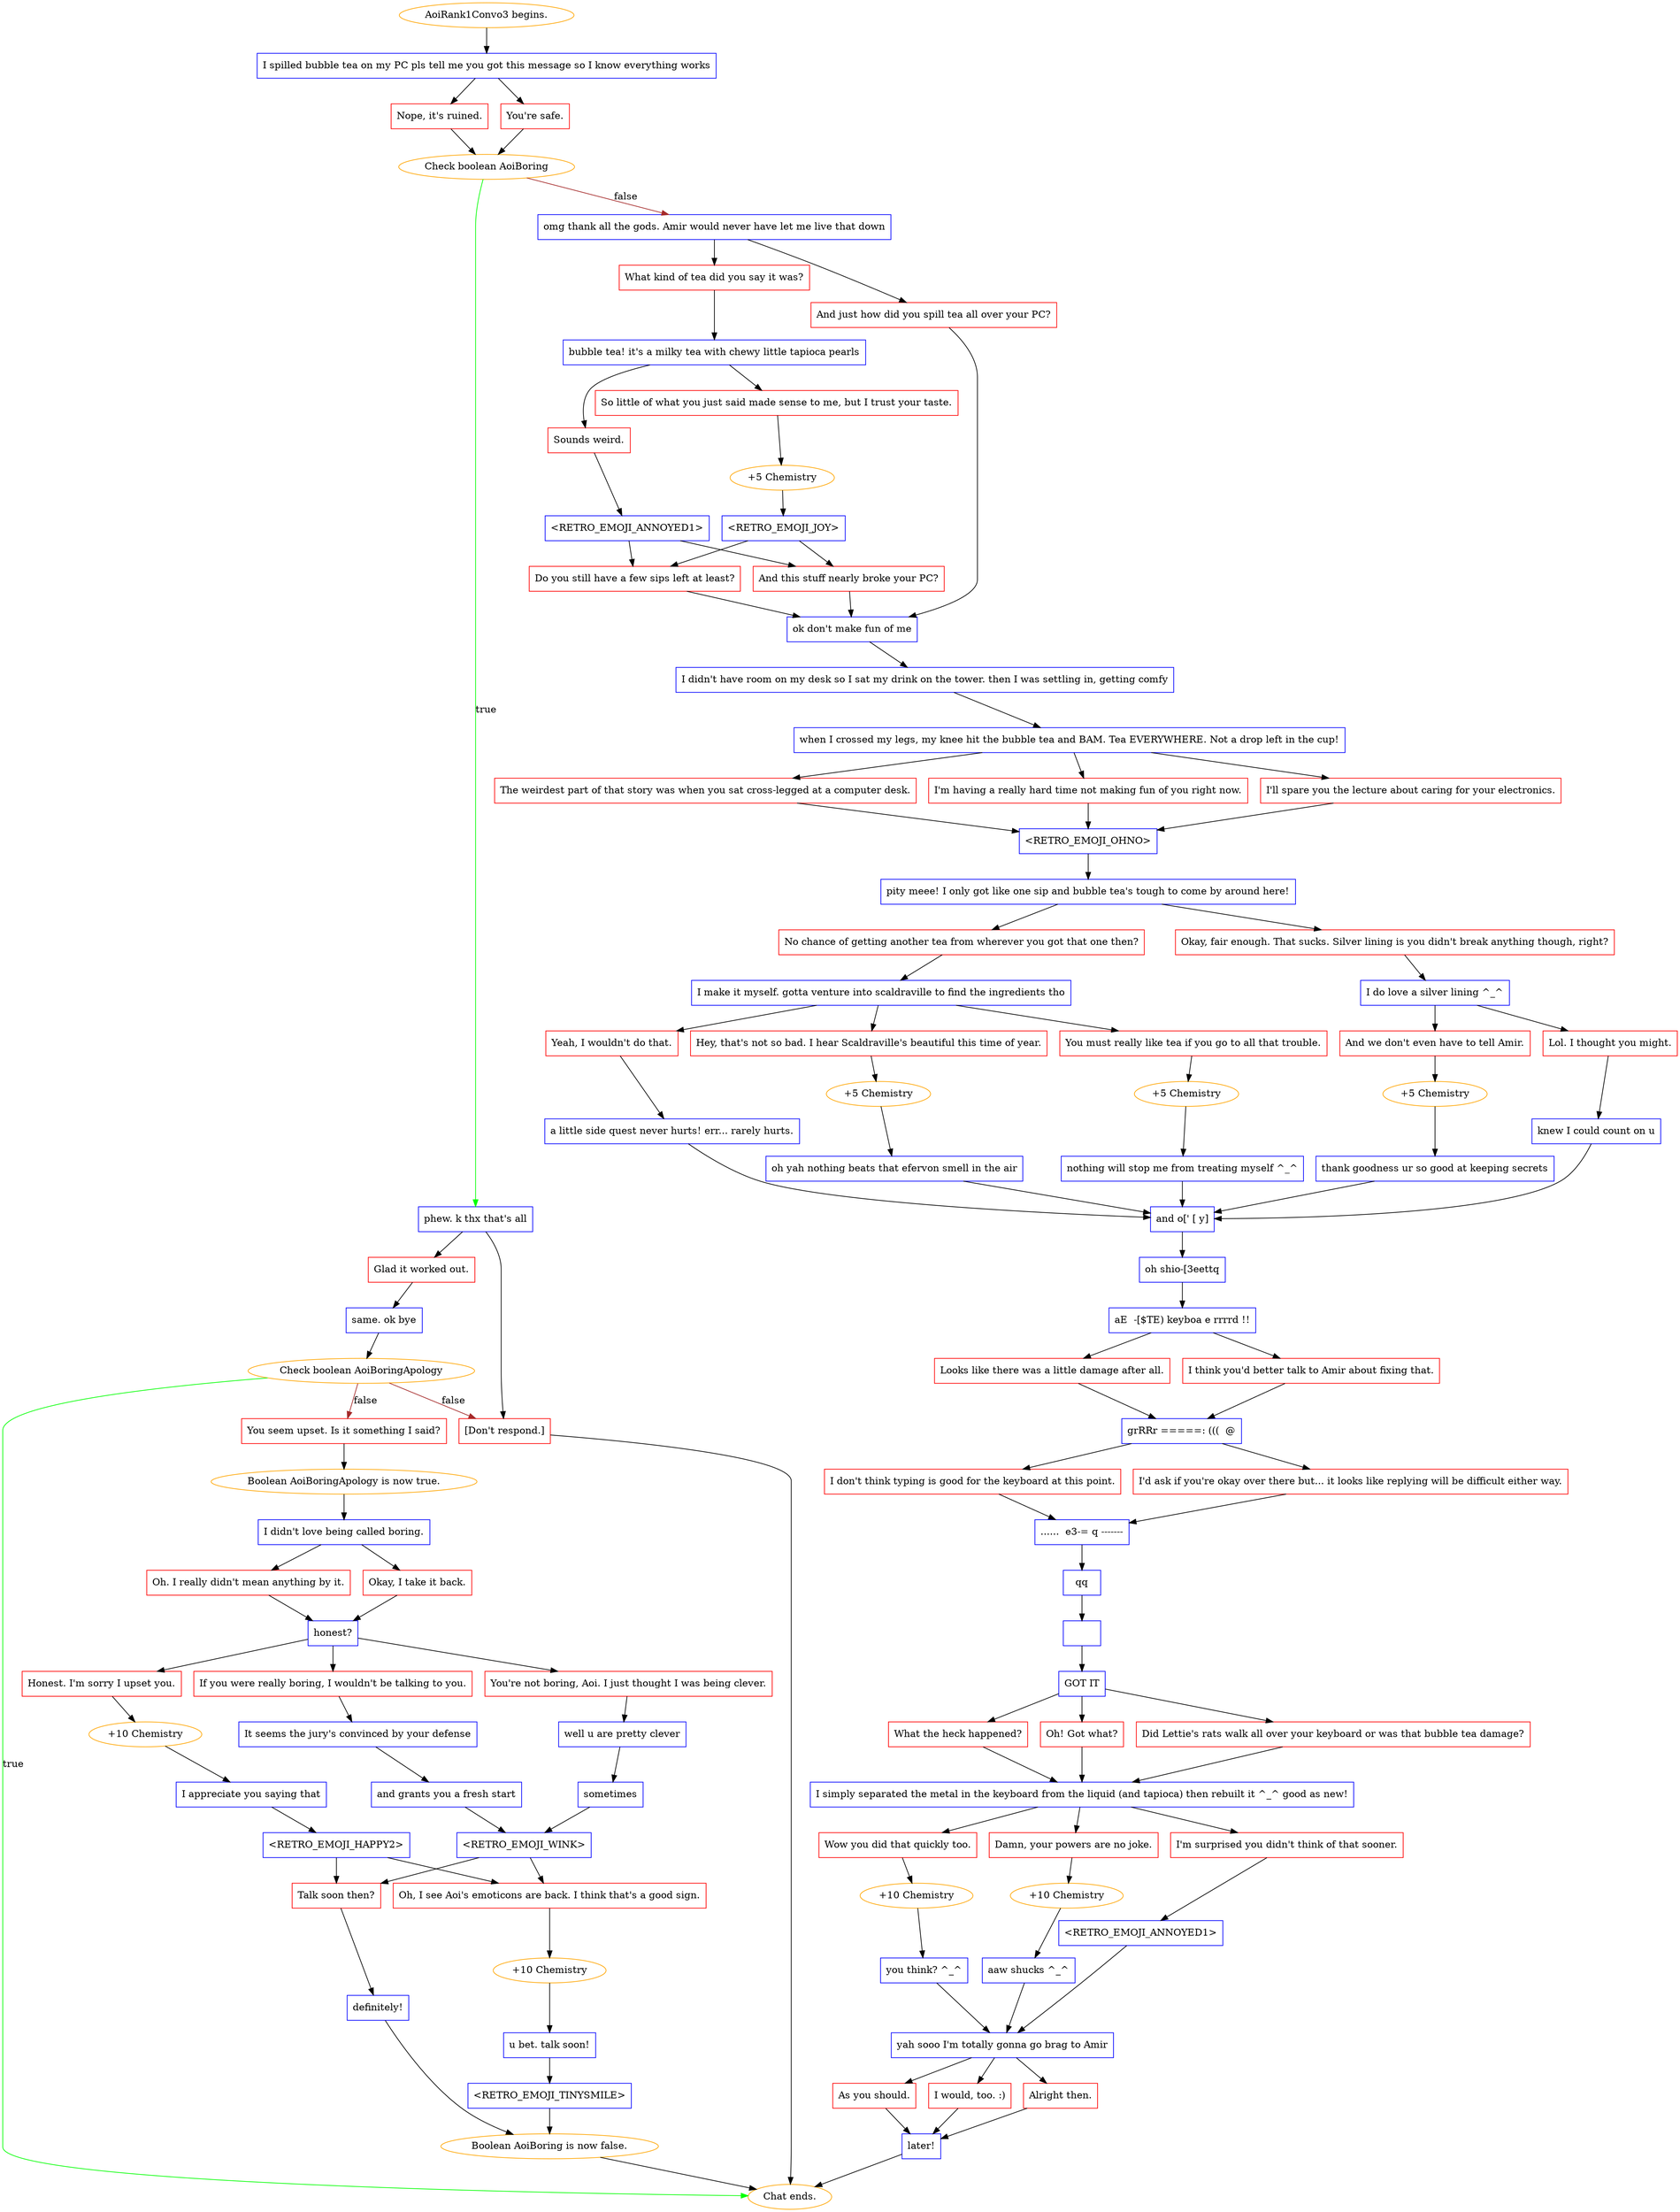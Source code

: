 digraph {
	"AoiRank1Convo3 begins." [color=orange];
		"AoiRank1Convo3 begins." -> j4230829024;
	j4230829024 [label="I spilled bubble tea on my PC pls tell me you got this message so I know everything works",shape=box,color=blue];
		j4230829024 -> j3007321991;
		j4230829024 -> j3999698786;
	j3007321991 [label="Nope, it's ruined.",shape=box,color=red];
		j3007321991 -> j466818087;
	j3999698786 [label="You're safe.",shape=box,color=red];
		j3999698786 -> j466818087;
	j466818087 [label="Check boolean AoiBoring",color=orange];
		j466818087 -> j3961969937 [label=true,color=green];
		j466818087 -> j3784476909 [label=false,color=brown];
	j3961969937 [label="phew. k thx that's all",shape=box,color=blue];
		j3961969937 -> j932030405;
		j3961969937 -> j3753019363;
	j3784476909 [label="omg thank all the gods. Amir would never have let me live that down",shape=box,color=blue];
		j3784476909 -> j2847325746;
		j3784476909 -> j1745599493;
	j932030405 [label="Glad it worked out.",shape=box,color=red];
		j932030405 -> j519689324;
	j3753019363 [label="[Don't respond.]",shape=box,color=red];
		j3753019363 -> "Chat ends.";
	j2847325746 [label="What kind of tea did you say it was?",shape=box,color=red];
		j2847325746 -> j3253341311;
	j1745599493 [label="And just how did you spill tea all over your PC?",shape=box,color=red];
		j1745599493 -> j1122353768;
	j519689324 [label="same. ok bye",shape=box,color=blue];
		j519689324 -> j507259823;
	"Chat ends." [color=orange];
	j3253341311 [label="bubble tea! it's a milky tea with chewy little tapioca pearls",shape=box,color=blue];
		j3253341311 -> j1156625596;
		j3253341311 -> j1532888331;
	j1122353768 [label="ok don't make fun of me",shape=box,color=blue];
		j1122353768 -> j1968507388;
	j507259823 [label="Check boolean AoiBoringApology",color=orange];
		j507259823 -> "Chat ends." [label=true,color=green];
		j507259823 -> j1252046055 [label=false,color=brown];
		j507259823 -> j3753019363 [label=false,color=brown];
	j1156625596 [label="So little of what you just said made sense to me, but I trust your taste.",shape=box,color=red];
		j1156625596 -> j4263710504;
	j1532888331 [label="Sounds weird.",shape=box,color=red];
		j1532888331 -> j1262956394;
	j1968507388 [label="I didn't have room on my desk so I sat my drink on the tower. then I was settling in, getting comfy",shape=box,color=blue];
		j1968507388 -> j3853354043;
	j1252046055 [label="You seem upset. Is it something I said?",shape=box,color=red];
		j1252046055 -> j1712981860;
	j4263710504 [label="+5 Chemistry",color=orange];
		j4263710504 -> j697122288;
	j1262956394 [label="<RETRO_EMOJI_ANNOYED1>",shape=box,color=blue];
		j1262956394 -> j1050490600;
		j1262956394 -> j215219908;
	j3853354043 [label="when I crossed my legs, my knee hit the bubble tea and BAM. Tea EVERYWHERE. Not a drop left in the cup!",shape=box,color=blue];
		j3853354043 -> j3180378202;
		j3853354043 -> j847418142;
		j3853354043 -> j952802046;
	j1712981860 [label="Boolean AoiBoringApology is now true.",color=orange];
		j1712981860 -> j2540078503;
	j697122288 [label="<RETRO_EMOJI_JOY>",shape=box,color=blue];
		j697122288 -> j1050490600;
		j697122288 -> j215219908;
	j1050490600 [label="Do you still have a few sips left at least?",shape=box,color=red];
		j1050490600 -> j1122353768;
	j215219908 [label="And this stuff nearly broke your PC?",shape=box,color=red];
		j215219908 -> j1122353768;
	j3180378202 [label="The weirdest part of that story was when you sat cross-legged at a computer desk.",shape=box,color=red];
		j3180378202 -> j2949585030;
	j847418142 [label="I'm having a really hard time not making fun of you right now.",shape=box,color=red];
		j847418142 -> j2949585030;
	j952802046 [label="I'll spare you the lecture about caring for your electronics.",shape=box,color=red];
		j952802046 -> j2949585030;
	j2540078503 [label="I didn't love being called boring.",shape=box,color=blue];
		j2540078503 -> j3202909204;
		j2540078503 -> j1433317218;
	j2949585030 [label="<RETRO_EMOJI_OHNO>",shape=box,color=blue];
		j2949585030 -> j2009139905;
	j3202909204 [label="Oh. I really didn't mean anything by it.",shape=box,color=red];
		j3202909204 -> j1067441439;
	j1433317218 [label="Okay, I take it back.",shape=box,color=red];
		j1433317218 -> j1067441439;
	j2009139905 [label="pity meee! I only got like one sip and bubble tea's tough to come by around here!",shape=box,color=blue];
		j2009139905 -> j3104152563;
		j2009139905 -> j739355525;
	j1067441439 [label="honest?",shape=box,color=blue];
		j1067441439 -> j2090016171;
		j1067441439 -> j371757787;
		j1067441439 -> j2786091478;
	j3104152563 [label="No chance of getting another tea from wherever you got that one then?",shape=box,color=red];
		j3104152563 -> j2721118161;
	j739355525 [label="Okay, fair enough. That sucks. Silver lining is you didn't break anything though, right?",shape=box,color=red];
		j739355525 -> j4217503126;
	j2090016171 [label="Honest. I'm sorry I upset you.",shape=box,color=red];
		j2090016171 -> j3648494129;
	j371757787 [label="You're not boring, Aoi. I just thought I was being clever.",shape=box,color=red];
		j371757787 -> j4135230384;
	j2786091478 [label="If you were really boring, I wouldn't be talking to you.",shape=box,color=red];
		j2786091478 -> j2290010234;
	j2721118161 [label="I make it myself. gotta venture into scaldraville to find the ingredients tho",shape=box,color=blue];
		j2721118161 -> j255064537;
		j2721118161 -> j987205383;
		j2721118161 -> j3583859190;
	j4217503126 [label="I do love a silver lining ^_^",shape=box,color=blue];
		j4217503126 -> j305993852;
		j4217503126 -> j2661666972;
	j3648494129 [label="+10 Chemistry",color=orange];
		j3648494129 -> j4270610188;
	j4135230384 [label="well u are pretty clever",shape=box,color=blue];
		j4135230384 -> j1089066885;
	j2290010234 [label="It seems the jury's convinced by your defense",shape=box,color=blue];
		j2290010234 -> j1168222173;
	j255064537 [label="Yeah, I wouldn't do that.",shape=box,color=red];
		j255064537 -> j3318286974;
	j987205383 [label="Hey, that's not so bad. I hear Scaldraville's beautiful this time of year.",shape=box,color=red];
		j987205383 -> j2891175375;
	j3583859190 [label="You must really like tea if you go to all that trouble.",shape=box,color=red];
		j3583859190 -> j2235042813;
	j305993852 [label="And we don't even have to tell Amir.",shape=box,color=red];
		j305993852 -> j1923439707;
	j2661666972 [label="Lol. I thought you might.",shape=box,color=red];
		j2661666972 -> j2858047830;
	j4270610188 [label="I appreciate you saying that",shape=box,color=blue];
		j4270610188 -> j1744079936;
	j1089066885 [label="sometimes",shape=box,color=blue];
		j1089066885 -> j3799560398;
	j1168222173 [label="and grants you a fresh start",shape=box,color=blue];
		j1168222173 -> j3799560398;
	j3318286974 [label="a little side quest never hurts! err... rarely hurts.",shape=box,color=blue];
		j3318286974 -> j1265511520;
	j2891175375 [label="+5 Chemistry",color=orange];
		j2891175375 -> j4192432798;
	j2235042813 [label="+5 Chemistry",color=orange];
		j2235042813 -> j2959735379;
	j1923439707 [label="+5 Chemistry",color=orange];
		j1923439707 -> j2544801219;
	j2858047830 [label="knew I could count on u",shape=box,color=blue];
		j2858047830 -> j1265511520;
	j1744079936 [label="<RETRO_EMOJI_HAPPY2>",shape=box,color=blue];
		j1744079936 -> j2373074239;
		j1744079936 -> j377657138;
	j3799560398 [label="<RETRO_EMOJI_WINK>",shape=box,color=blue];
		j3799560398 -> j2373074239;
		j3799560398 -> j377657138;
	j1265511520 [label="and o[' [ y]",shape=box,color=blue];
		j1265511520 -> j2160520102;
	j4192432798 [label="oh yah nothing beats that efervon smell in the air",shape=box,color=blue];
		j4192432798 -> j1265511520;
	j2959735379 [label="nothing will stop me from treating myself ^_^",shape=box,color=blue];
		j2959735379 -> j1265511520;
	j2544801219 [label="thank goodness ur so good at keeping secrets",shape=box,color=blue];
		j2544801219 -> j1265511520;
	j2373074239 [label="Talk soon then?",shape=box,color=red];
		j2373074239 -> j2567230389;
	j377657138 [label="Oh, I see Aoi's emoticons are back. I think that's a good sign.",shape=box,color=red];
		j377657138 -> j3223415102;
	j2160520102 [label="oh shio-[3eettq",shape=box,color=blue];
		j2160520102 -> j2528530067;
	j2567230389 [label="definitely!",shape=box,color=blue];
		j2567230389 -> j2581611291;
	j3223415102 [label="+10 Chemistry",color=orange];
		j3223415102 -> j3538712184;
	j2528530067 [label="aE  -[$TE) keyboa e rrrrd !!",shape=box,color=blue];
		j2528530067 -> j4004092797;
		j2528530067 -> j1415620241;
	j2581611291 [label="Boolean AoiBoring is now false.",color=orange];
		j2581611291 -> "Chat ends.";
	j3538712184 [label="u bet. talk soon!",shape=box,color=blue];
		j3538712184 -> j153386734;
	j4004092797 [label="Looks like there was a little damage after all.",shape=box,color=red];
		j4004092797 -> j361742319;
	j1415620241 [label="I think you'd better talk to Amir about fixing that.",shape=box,color=red];
		j1415620241 -> j361742319;
	j153386734 [label="<RETRO_EMOJI_TINYSMILE>",shape=box,color=blue];
		j153386734 -> j2581611291;
	j361742319 [label="grRRr =====: (((  @",shape=box,color=blue];
		j361742319 -> j1875470911;
		j361742319 -> j258867459;
	j1875470911 [label="I don't think typing is good for the keyboard at this point.",shape=box,color=red];
		j1875470911 -> j1626492796;
	j258867459 [label="I'd ask if you're okay over there but... it looks like replying will be difficult either way.",shape=box,color=red];
		j258867459 -> j1626492796;
	j1626492796 [label="......  e3-= q -------",shape=box,color=blue];
		j1626492796 -> j2889395541;
	j2889395541 [label="qq",shape=box,color=blue];
		j2889395541 -> j2250743593;
	j2250743593 [label=" ",shape=box,color=blue];
		j2250743593 -> j3408822194;
	j3408822194 [label="GOT IT",shape=box,color=blue];
		j3408822194 -> j3607653809;
		j3408822194 -> j3450677489;
		j3408822194 -> j250861882;
	j3607653809 [label="What the heck happened?",shape=box,color=red];
		j3607653809 -> j2476681543;
	j3450677489 [label="Oh! Got what?",shape=box,color=red];
		j3450677489 -> j2476681543;
	j250861882 [label="Did Lettie's rats walk all over your keyboard or was that bubble tea damage?",shape=box,color=red];
		j250861882 -> j2476681543;
	j2476681543 [label="I simply separated the metal in the keyboard from the liquid (and tapioca) then rebuilt it ^_^ good as new!",shape=box,color=blue];
		j2476681543 -> j4109410244;
		j2476681543 -> j3619624643;
		j2476681543 -> j4062276547;
	j4109410244 [label="Wow you did that quickly too.",shape=box,color=red];
		j4109410244 -> j612111433;
	j3619624643 [label="Damn, your powers are no joke.",shape=box,color=red];
		j3619624643 -> j2613420056;
	j4062276547 [label="I'm surprised you didn't think of that sooner.",shape=box,color=red];
		j4062276547 -> j1081102183;
	j612111433 [label="+10 Chemistry",color=orange];
		j612111433 -> j1782927676;
	j2613420056 [label="+10 Chemistry",color=orange];
		j2613420056 -> j2121704363;
	j1081102183 [label="<RETRO_EMOJI_ANNOYED1>",shape=box,color=blue];
		j1081102183 -> j2858280593;
	j1782927676 [label="you think? ^_^",shape=box,color=blue];
		j1782927676 -> j2858280593;
	j2121704363 [label="aaw shucks ^_^",shape=box,color=blue];
		j2121704363 -> j2858280593;
	j2858280593 [label="yah sooo I'm totally gonna go brag to Amir",shape=box,color=blue];
		j2858280593 -> j1275903861;
		j2858280593 -> j33090306;
		j2858280593 -> j1912243924;
	j1275903861 [label="As you should.",shape=box,color=red];
		j1275903861 -> j1461841563;
	j33090306 [label="I would, too. :)",shape=box,color=red];
		j33090306 -> j1461841563;
	j1912243924 [label="Alright then.",shape=box,color=red];
		j1912243924 -> j1461841563;
	j1461841563 [label="later!",shape=box,color=blue];
		j1461841563 -> "Chat ends.";
}